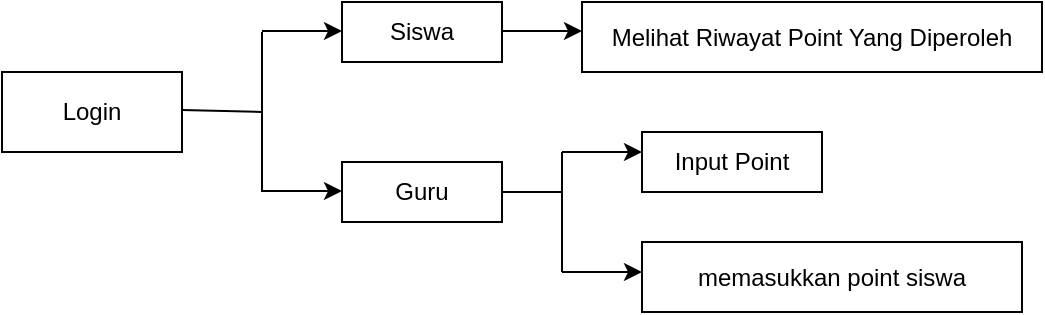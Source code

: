 <mxfile version="24.7.7">
  <diagram name="Page-1" id="TwbfuRR4_KTlOw-U6vMU">
    <mxGraphModel dx="1434" dy="772" grid="1" gridSize="10" guides="1" tooltips="1" connect="1" arrows="1" fold="1" page="1" pageScale="1" pageWidth="850" pageHeight="1100" math="0" shadow="0">
      <root>
        <mxCell id="0" />
        <mxCell id="1" parent="0" />
        <mxCell id="Cspv85Hk_I-pEnpLFMCY-1" value="" style="rounded=0;whiteSpace=wrap;html=1;" vertex="1" parent="1">
          <mxGeometry x="30" y="220" width="90" height="40" as="geometry" />
        </mxCell>
        <mxCell id="Cspv85Hk_I-pEnpLFMCY-2" value="Login" style="text;strokeColor=none;align=center;fillColor=none;html=1;verticalAlign=middle;whiteSpace=wrap;rounded=0;" vertex="1" parent="1">
          <mxGeometry x="45" y="225" width="60" height="30" as="geometry" />
        </mxCell>
        <mxCell id="Cspv85Hk_I-pEnpLFMCY-8" value="" style="endArrow=none;html=1;rounded=0;" edge="1" parent="1">
          <mxGeometry width="50" height="50" relative="1" as="geometry">
            <mxPoint x="160" y="280" as="sourcePoint" />
            <mxPoint x="160" y="200" as="targetPoint" />
            <Array as="points">
              <mxPoint x="160" y="240" />
              <mxPoint x="160" y="250" />
            </Array>
          </mxGeometry>
        </mxCell>
        <mxCell id="Cspv85Hk_I-pEnpLFMCY-9" value="" style="endArrow=classic;html=1;rounded=0;" edge="1" parent="1">
          <mxGeometry width="50" height="50" relative="1" as="geometry">
            <mxPoint x="160" y="279.5" as="sourcePoint" />
            <mxPoint x="200" y="279.5" as="targetPoint" />
          </mxGeometry>
        </mxCell>
        <mxCell id="Cspv85Hk_I-pEnpLFMCY-10" value="" style="rounded=0;whiteSpace=wrap;html=1;" vertex="1" parent="1">
          <mxGeometry x="200" y="185" width="80" height="30" as="geometry" />
        </mxCell>
        <mxCell id="Cspv85Hk_I-pEnpLFMCY-11" value="Siswa" style="text;strokeColor=none;align=center;fillColor=none;html=1;verticalAlign=middle;whiteSpace=wrap;rounded=0;" vertex="1" parent="1">
          <mxGeometry x="210" y="185" width="60" height="30" as="geometry" />
        </mxCell>
        <mxCell id="Cspv85Hk_I-pEnpLFMCY-13" value="" style="rounded=0;whiteSpace=wrap;html=1;" vertex="1" parent="1">
          <mxGeometry x="200" y="265" width="80" height="30" as="geometry" />
        </mxCell>
        <mxCell id="Cspv85Hk_I-pEnpLFMCY-14" value="Guru" style="text;strokeColor=none;align=center;fillColor=none;html=1;verticalAlign=middle;whiteSpace=wrap;rounded=0;" vertex="1" parent="1">
          <mxGeometry x="210" y="265" width="60" height="30" as="geometry" />
        </mxCell>
        <mxCell id="Cspv85Hk_I-pEnpLFMCY-16" value="" style="endArrow=classic;html=1;rounded=0;" edge="1" parent="1">
          <mxGeometry width="50" height="50" relative="1" as="geometry">
            <mxPoint x="280" y="199.5" as="sourcePoint" />
            <mxPoint x="320" y="199.5" as="targetPoint" />
          </mxGeometry>
        </mxCell>
        <mxCell id="Cspv85Hk_I-pEnpLFMCY-18" value="" style="endArrow=classic;html=1;rounded=0;" edge="1" parent="1">
          <mxGeometry width="50" height="50" relative="1" as="geometry">
            <mxPoint x="310" y="260" as="sourcePoint" />
            <mxPoint x="350" y="260" as="targetPoint" />
          </mxGeometry>
        </mxCell>
        <mxCell id="Cspv85Hk_I-pEnpLFMCY-19" value="" style="rounded=0;whiteSpace=wrap;html=1;" vertex="1" parent="1">
          <mxGeometry x="320" y="185" width="230" height="35" as="geometry" />
        </mxCell>
        <mxCell id="Cspv85Hk_I-pEnpLFMCY-20" value="Melihat Riwayat Point Yang Diperoleh" style="text;strokeColor=none;align=center;fillColor=none;html=1;verticalAlign=middle;whiteSpace=wrap;rounded=0;" vertex="1" parent="1">
          <mxGeometry x="330" y="190" width="210" height="25" as="geometry" />
        </mxCell>
        <mxCell id="Cspv85Hk_I-pEnpLFMCY-21" value="" style="rounded=0;whiteSpace=wrap;html=1;" vertex="1" parent="1">
          <mxGeometry x="350" y="250" width="90" height="30" as="geometry" />
        </mxCell>
        <mxCell id="Cspv85Hk_I-pEnpLFMCY-22" value="Input Point" style="text;strokeColor=none;align=center;fillColor=none;html=1;verticalAlign=middle;whiteSpace=wrap;rounded=0;" vertex="1" parent="1">
          <mxGeometry x="365" y="250" width="60" height="30" as="geometry" />
        </mxCell>
        <mxCell id="Cspv85Hk_I-pEnpLFMCY-23" value="" style="endArrow=classic;html=1;rounded=0;" edge="1" parent="1">
          <mxGeometry width="50" height="50" relative="1" as="geometry">
            <mxPoint x="310" y="320" as="sourcePoint" />
            <mxPoint x="350" y="320" as="targetPoint" />
          </mxGeometry>
        </mxCell>
        <mxCell id="Cspv85Hk_I-pEnpLFMCY-24" value="" style="rounded=0;whiteSpace=wrap;html=1;" vertex="1" parent="1">
          <mxGeometry x="350" y="305" width="190" height="35" as="geometry" />
        </mxCell>
        <mxCell id="Cspv85Hk_I-pEnpLFMCY-25" value="memasukkan point siswa" style="text;strokeColor=none;align=center;fillColor=none;html=1;verticalAlign=middle;whiteSpace=wrap;rounded=0;" vertex="1" parent="1">
          <mxGeometry x="340" y="310" width="210" height="25" as="geometry" />
        </mxCell>
        <mxCell id="Cspv85Hk_I-pEnpLFMCY-28" value="" style="endArrow=classic;html=1;rounded=0;" edge="1" parent="1">
          <mxGeometry width="50" height="50" relative="1" as="geometry">
            <mxPoint x="160" y="199.5" as="sourcePoint" />
            <mxPoint x="200" y="199.5" as="targetPoint" />
          </mxGeometry>
        </mxCell>
        <mxCell id="Cspv85Hk_I-pEnpLFMCY-29" value="" style="endArrow=none;html=1;rounded=0;" edge="1" parent="1">
          <mxGeometry width="50" height="50" relative="1" as="geometry">
            <mxPoint x="120" y="239" as="sourcePoint" />
            <mxPoint x="160" y="240" as="targetPoint" />
          </mxGeometry>
        </mxCell>
        <mxCell id="Cspv85Hk_I-pEnpLFMCY-30" value="" style="endArrow=none;html=1;rounded=0;" edge="1" parent="1">
          <mxGeometry width="50" height="50" relative="1" as="geometry">
            <mxPoint x="310" y="320" as="sourcePoint" />
            <mxPoint x="310" y="260" as="targetPoint" />
            <Array as="points">
              <mxPoint x="310" y="290" />
              <mxPoint x="310" y="300" />
            </Array>
          </mxGeometry>
        </mxCell>
        <mxCell id="Cspv85Hk_I-pEnpLFMCY-32" value="" style="endArrow=none;html=1;rounded=0;" edge="1" parent="1">
          <mxGeometry width="50" height="50" relative="1" as="geometry">
            <mxPoint x="280" y="280" as="sourcePoint" />
            <mxPoint x="310" y="280" as="targetPoint" />
          </mxGeometry>
        </mxCell>
      </root>
    </mxGraphModel>
  </diagram>
</mxfile>
